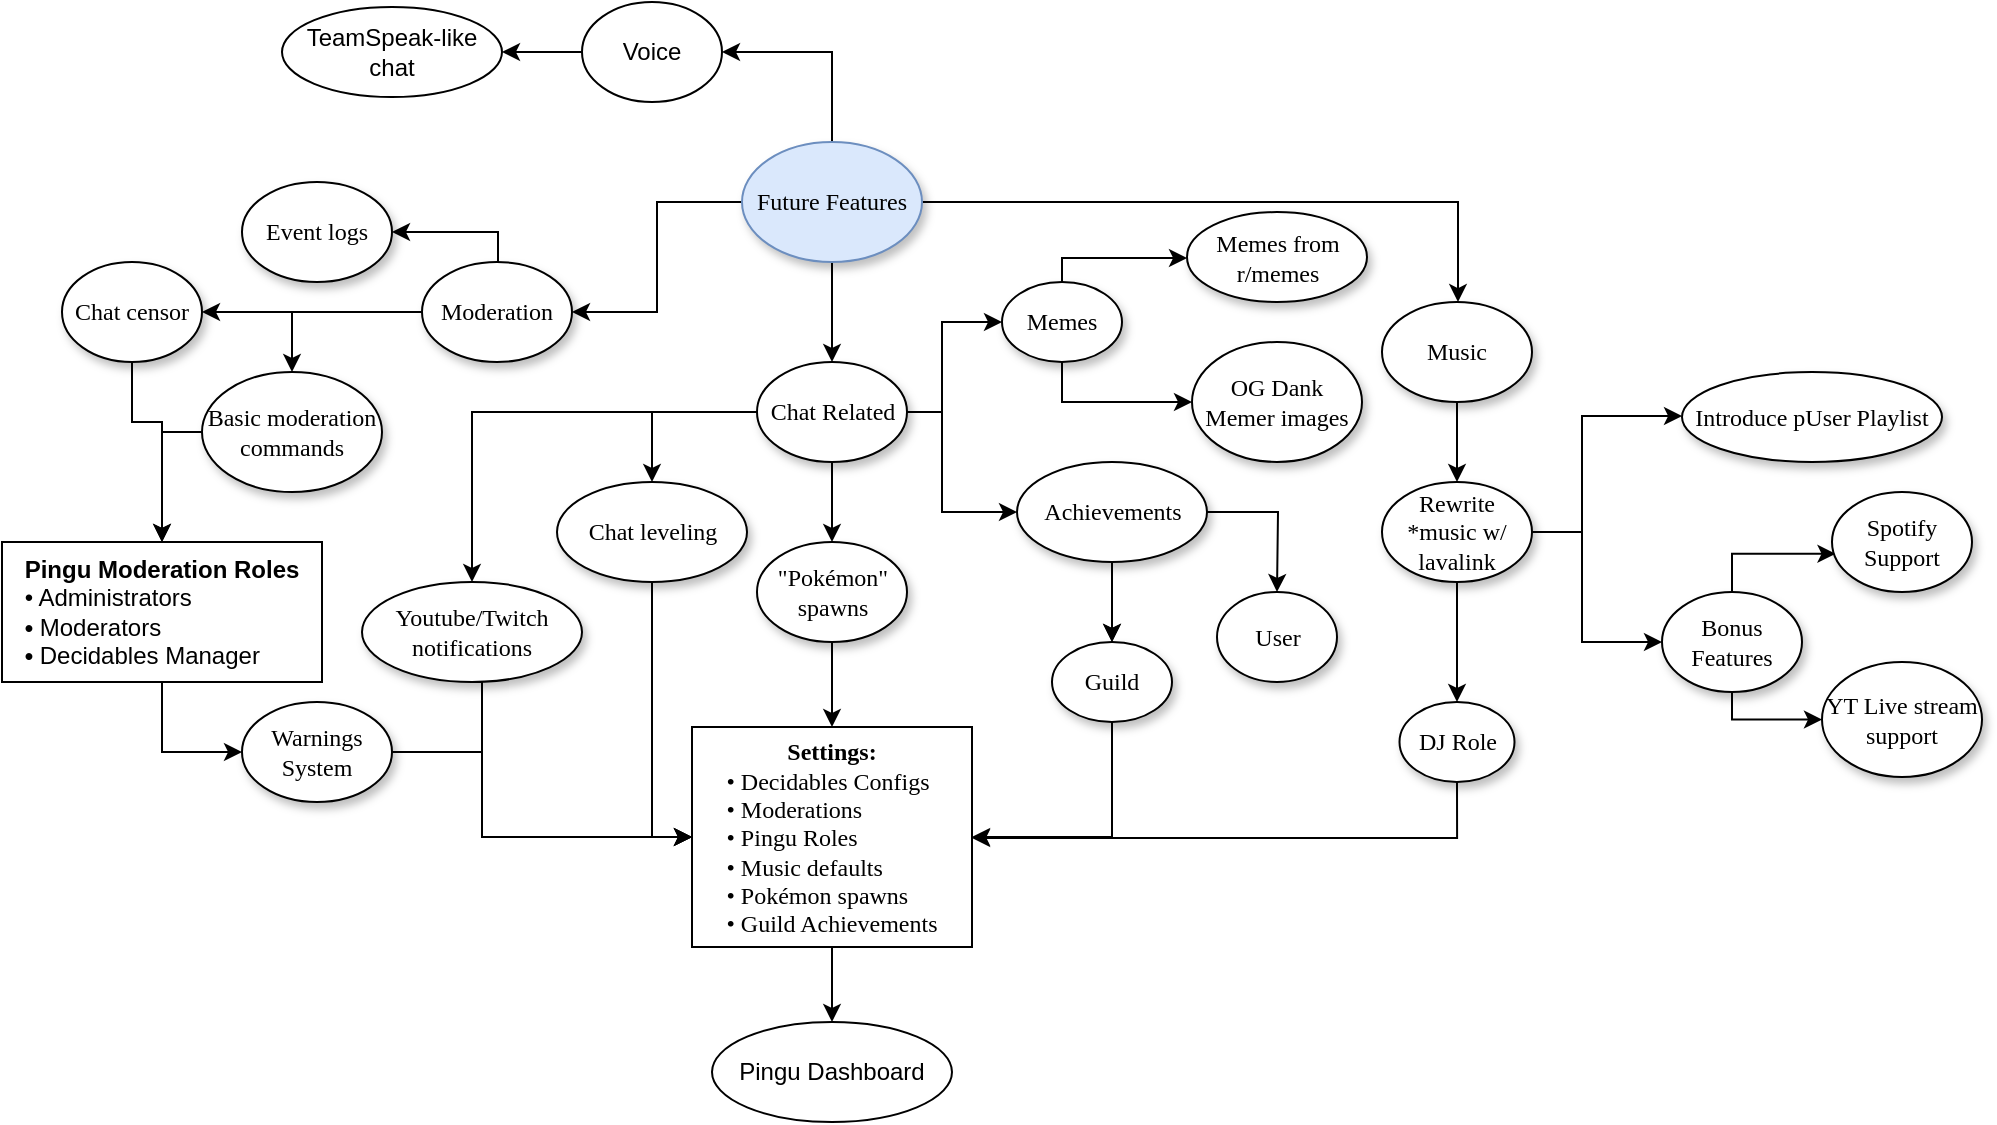 <mxfile version="14.3.2" type="github">
  <diagram name="Page-1" id="42789a77-a242-8287-6e28-9cd8cfd52e62">
    <mxGraphModel dx="1185" dy="635" grid="1" gridSize="10" guides="1" tooltips="1" connect="1" arrows="1" fold="1" page="1" pageScale="1" pageWidth="1100" pageHeight="850" background="#ffffff" math="0" shadow="0">
      <root>
        <mxCell id="0" />
        <mxCell id="1" parent="0" />
        <mxCell id="b5unjpM85PukVAABPI-D-8" value="" style="edgeStyle=orthogonalEdgeStyle;rounded=0;orthogonalLoop=1;jettySize=auto;html=1;" edge="1" parent="1" source="1ea317790d2ca983-1" target="b5unjpM85PukVAABPI-D-1">
          <mxGeometry relative="1" as="geometry">
            <Array as="points">
              <mxPoint x="808" y="120" />
            </Array>
          </mxGeometry>
        </mxCell>
        <mxCell id="b5unjpM85PukVAABPI-D-9" value="" style="edgeStyle=orthogonalEdgeStyle;rounded=0;orthogonalLoop=1;jettySize=auto;html=1;" edge="1" parent="1" source="1ea317790d2ca983-1" target="1ea317790d2ca983-9">
          <mxGeometry relative="1" as="geometry" />
        </mxCell>
        <mxCell id="b5unjpM85PukVAABPI-D-93" style="edgeStyle=orthogonalEdgeStyle;rounded=0;orthogonalLoop=1;jettySize=auto;html=1;exitX=0.5;exitY=1;exitDx=0;exitDy=0;" edge="1" parent="1" source="1ea317790d2ca983-1" target="1ea317790d2ca983-2">
          <mxGeometry relative="1" as="geometry" />
        </mxCell>
        <mxCell id="b5unjpM85PukVAABPI-D-132" style="edgeStyle=orthogonalEdgeStyle;rounded=0;orthogonalLoop=1;jettySize=auto;html=1;exitX=0.5;exitY=0;exitDx=0;exitDy=0;entryX=1;entryY=0.5;entryDx=0;entryDy=0;" edge="1" parent="1" source="1ea317790d2ca983-1" target="b5unjpM85PukVAABPI-D-130">
          <mxGeometry relative="1" as="geometry" />
        </mxCell>
        <mxCell id="1ea317790d2ca983-1" value="Future Features" style="ellipse;whiteSpace=wrap;html=1;rounded=0;shadow=1;comic=0;labelBackgroundColor=none;strokeWidth=1;fontFamily=Verdana;fontSize=12;align=center;fillColor=#dae8fc;strokeColor=#6c8ebf;" parent="1" vertex="1">
          <mxGeometry x="450" y="90" width="90" height="60" as="geometry" />
        </mxCell>
        <mxCell id="b5unjpM85PukVAABPI-D-21" style="edgeStyle=orthogonalEdgeStyle;rounded=0;orthogonalLoop=1;jettySize=auto;html=1;" edge="1" parent="1" source="1ea317790d2ca983-2" target="b5unjpM85PukVAABPI-D-20">
          <mxGeometry relative="1" as="geometry" />
        </mxCell>
        <mxCell id="b5unjpM85PukVAABPI-D-109" style="edgeStyle=orthogonalEdgeStyle;rounded=0;orthogonalLoop=1;jettySize=auto;html=1;exitX=1;exitY=0.5;exitDx=0;exitDy=0;" edge="1" parent="1" source="1ea317790d2ca983-2" target="1ea317790d2ca983-7">
          <mxGeometry relative="1" as="geometry">
            <Array as="points">
              <mxPoint x="550" y="225" />
              <mxPoint x="550" y="275" />
            </Array>
          </mxGeometry>
        </mxCell>
        <mxCell id="b5unjpM85PukVAABPI-D-110" style="edgeStyle=orthogonalEdgeStyle;rounded=0;orthogonalLoop=1;jettySize=auto;html=1;exitX=1;exitY=0.5;exitDx=0;exitDy=0;" edge="1" parent="1" source="1ea317790d2ca983-2" target="b5unjpM85PukVAABPI-D-92">
          <mxGeometry relative="1" as="geometry">
            <Array as="points">
              <mxPoint x="550" y="225" />
              <mxPoint x="550" y="180" />
            </Array>
          </mxGeometry>
        </mxCell>
        <mxCell id="b5unjpM85PukVAABPI-D-136" style="edgeStyle=orthogonalEdgeStyle;rounded=0;orthogonalLoop=1;jettySize=auto;html=1;exitX=0;exitY=0.5;exitDx=0;exitDy=0;entryX=0.5;entryY=0;entryDx=0;entryDy=0;" edge="1" parent="1" source="1ea317790d2ca983-2" target="b5unjpM85PukVAABPI-D-14">
          <mxGeometry relative="1" as="geometry" />
        </mxCell>
        <mxCell id="b5unjpM85PukVAABPI-D-137" style="edgeStyle=orthogonalEdgeStyle;rounded=0;orthogonalLoop=1;jettySize=auto;html=1;exitX=0;exitY=0.5;exitDx=0;exitDy=0;entryX=0.5;entryY=0;entryDx=0;entryDy=0;" edge="1" parent="1" source="1ea317790d2ca983-2" target="b5unjpM85PukVAABPI-D-95">
          <mxGeometry relative="1" as="geometry">
            <Array as="points">
              <mxPoint x="315" y="225" />
            </Array>
          </mxGeometry>
        </mxCell>
        <mxCell id="1ea317790d2ca983-2" value="&lt;span&gt;Chat Related&lt;/span&gt;" style="ellipse;whiteSpace=wrap;html=1;rounded=0;shadow=1;comic=0;labelBackgroundColor=none;strokeWidth=1;fontFamily=Verdana;fontSize=12;align=center;" parent="1" vertex="1">
          <mxGeometry x="457.5" y="200" width="75" height="50" as="geometry" />
        </mxCell>
        <mxCell id="1ea317790d2ca983-4" value="&lt;span&gt;Introduce pUser Playlist&lt;/span&gt;" style="ellipse;whiteSpace=wrap;html=1;rounded=0;shadow=1;comic=0;labelBackgroundColor=none;strokeWidth=1;fontFamily=Verdana;fontSize=12;align=center;" parent="1" vertex="1">
          <mxGeometry x="920" y="205" width="130" height="45" as="geometry" />
        </mxCell>
        <mxCell id="b5unjpM85PukVAABPI-D-113" style="edgeStyle=orthogonalEdgeStyle;rounded=0;orthogonalLoop=1;jettySize=auto;html=1;exitX=0.5;exitY=1;exitDx=0;exitDy=0;" edge="1" parent="1" source="1ea317790d2ca983-7" target="b5unjpM85PukVAABPI-D-37">
          <mxGeometry relative="1" as="geometry" />
        </mxCell>
        <mxCell id="b5unjpM85PukVAABPI-D-115" style="edgeStyle=orthogonalEdgeStyle;rounded=0;orthogonalLoop=1;jettySize=auto;html=1;exitX=1;exitY=0.5;exitDx=0;exitDy=0;entryX=0.5;entryY=0;entryDx=0;entryDy=0;" edge="1" parent="1" source="1ea317790d2ca983-7" target="b5unjpM85PukVAABPI-D-38">
          <mxGeometry relative="1" as="geometry">
            <Array as="points">
              <mxPoint x="718" y="275" />
              <mxPoint x="718" y="275" />
              <mxPoint x="718" y="275" />
            </Array>
          </mxGeometry>
        </mxCell>
        <mxCell id="b5unjpM85PukVAABPI-D-139" value="" style="edgeStyle=orthogonalEdgeStyle;rounded=0;orthogonalLoop=1;jettySize=auto;html=1;" edge="1" parent="1" source="1ea317790d2ca983-7" target="b5unjpM85PukVAABPI-D-37">
          <mxGeometry relative="1" as="geometry" />
        </mxCell>
        <mxCell id="1ea317790d2ca983-7" value="Achievements" style="ellipse;whiteSpace=wrap;html=1;rounded=0;shadow=1;comic=0;labelBackgroundColor=none;strokeWidth=1;fontFamily=Verdana;fontSize=12;align=center;" parent="1" vertex="1">
          <mxGeometry x="587.5" y="250" width="95" height="50" as="geometry" />
        </mxCell>
        <mxCell id="b5unjpM85PukVAABPI-D-119" style="edgeStyle=orthogonalEdgeStyle;rounded=0;orthogonalLoop=1;jettySize=auto;html=1;exitX=0;exitY=0.5;exitDx=0;exitDy=0;entryX=1;entryY=0.5;entryDx=0;entryDy=0;" edge="1" parent="1" source="1ea317790d2ca983-9" target="1ea317790d2ca983-10">
          <mxGeometry relative="1" as="geometry">
            <Array as="points">
              <mxPoint x="328" y="175" />
              <mxPoint x="328" y="135" />
            </Array>
          </mxGeometry>
        </mxCell>
        <mxCell id="b5unjpM85PukVAABPI-D-121" style="edgeStyle=orthogonalEdgeStyle;rounded=0;orthogonalLoop=1;jettySize=auto;html=1;exitX=0;exitY=0.5;exitDx=0;exitDy=0;entryX=0.5;entryY=0;entryDx=0;entryDy=0;" edge="1" parent="1" source="1ea317790d2ca983-9" target="b5unjpM85PukVAABPI-D-4">
          <mxGeometry relative="1" as="geometry" />
        </mxCell>
        <mxCell id="b5unjpM85PukVAABPI-D-122" style="edgeStyle=orthogonalEdgeStyle;rounded=0;orthogonalLoop=1;jettySize=auto;html=1;exitX=0;exitY=0.5;exitDx=0;exitDy=0;entryX=1;entryY=0.5;entryDx=0;entryDy=0;" edge="1" parent="1" source="1ea317790d2ca983-9" target="b5unjpM85PukVAABPI-D-116">
          <mxGeometry relative="1" as="geometry" />
        </mxCell>
        <mxCell id="1ea317790d2ca983-9" value="Moderation" style="ellipse;whiteSpace=wrap;html=1;rounded=0;shadow=1;comic=0;labelBackgroundColor=none;strokeWidth=1;fontFamily=Verdana;fontSize=12;align=center;" parent="1" vertex="1">
          <mxGeometry x="290" y="150" width="75" height="50" as="geometry" />
        </mxCell>
        <mxCell id="1ea317790d2ca983-10" value="&lt;span&gt;Event logs&lt;/span&gt;" style="ellipse;whiteSpace=wrap;html=1;rounded=0;shadow=1;comic=0;labelBackgroundColor=none;strokeWidth=1;fontFamily=Verdana;fontSize=12;align=center;" parent="1" vertex="1">
          <mxGeometry x="200" y="110" width="75" height="50" as="geometry" />
        </mxCell>
        <mxCell id="b5unjpM85PukVAABPI-D-45" style="edgeStyle=orthogonalEdgeStyle;rounded=0;orthogonalLoop=1;jettySize=auto;html=1;exitX=0.5;exitY=1;exitDx=0;exitDy=0;" edge="1" parent="1" source="b5unjpM85PukVAABPI-D-1" target="1ea317790d2ca983-3">
          <mxGeometry relative="1" as="geometry">
            <mxPoint x="807.5" y="322.5" as="sourcePoint" />
          </mxGeometry>
        </mxCell>
        <mxCell id="b5unjpM85PukVAABPI-D-1" value="&lt;span&gt;Music&lt;/span&gt;" style="ellipse;whiteSpace=wrap;html=1;rounded=0;shadow=1;comic=0;labelBackgroundColor=none;strokeWidth=1;fontFamily=Verdana;fontSize=12;align=center;fontStyle=0" vertex="1" parent="1">
          <mxGeometry x="770" y="170" width="75" height="50" as="geometry" />
        </mxCell>
        <mxCell id="b5unjpM85PukVAABPI-D-46" style="edgeStyle=orthogonalEdgeStyle;rounded=0;orthogonalLoop=1;jettySize=auto;html=1;" edge="1" parent="1" source="1ea317790d2ca983-3" target="1ea317790d2ca983-4">
          <mxGeometry relative="1" as="geometry">
            <Array as="points">
              <mxPoint x="870" y="285" />
              <mxPoint x="870" y="227" />
            </Array>
          </mxGeometry>
        </mxCell>
        <mxCell id="b5unjpM85PukVAABPI-D-48" style="edgeStyle=orthogonalEdgeStyle;rounded=0;orthogonalLoop=1;jettySize=auto;html=1;entryX=0.5;entryY=0;entryDx=0;entryDy=0;" edge="1" parent="1" source="1ea317790d2ca983-3" target="b5unjpM85PukVAABPI-D-47">
          <mxGeometry relative="1" as="geometry" />
        </mxCell>
        <mxCell id="b5unjpM85PukVAABPI-D-86" style="edgeStyle=orthogonalEdgeStyle;rounded=0;orthogonalLoop=1;jettySize=auto;html=1;exitX=1;exitY=0.5;exitDx=0;exitDy=0;" edge="1" parent="1" source="1ea317790d2ca983-3" target="b5unjpM85PukVAABPI-D-85">
          <mxGeometry relative="1" as="geometry">
            <Array as="points">
              <mxPoint x="870" y="285" />
              <mxPoint x="870" y="340" />
            </Array>
          </mxGeometry>
        </mxCell>
        <mxCell id="1ea317790d2ca983-3" value="&lt;span&gt;Rewrite *music w/ lavalink&lt;/span&gt;" style="ellipse;whiteSpace=wrap;html=1;rounded=0;shadow=1;comic=0;labelBackgroundColor=none;strokeWidth=1;fontFamily=Verdana;fontSize=12;align=center;" parent="1" vertex="1">
          <mxGeometry x="770" y="260" width="75" height="50" as="geometry" />
        </mxCell>
        <mxCell id="b5unjpM85PukVAABPI-D-125" style="edgeStyle=orthogonalEdgeStyle;rounded=0;orthogonalLoop=1;jettySize=auto;html=1;exitX=0;exitY=0.5;exitDx=0;exitDy=0;" edge="1" parent="1" source="b5unjpM85PukVAABPI-D-4" target="b5unjpM85PukVAABPI-D-27">
          <mxGeometry relative="1" as="geometry" />
        </mxCell>
        <mxCell id="b5unjpM85PukVAABPI-D-4" value="&lt;span&gt;Basic moderation commands&lt;/span&gt;" style="ellipse;whiteSpace=wrap;html=1;rounded=0;shadow=1;comic=0;labelBackgroundColor=none;strokeWidth=1;fontFamily=Verdana;fontSize=12;align=center;" vertex="1" parent="1">
          <mxGeometry x="180" y="205" width="90" height="60" as="geometry" />
        </mxCell>
        <mxCell id="b5unjpM85PukVAABPI-D-141" style="edgeStyle=orthogonalEdgeStyle;rounded=0;orthogonalLoop=1;jettySize=auto;html=1;entryX=0;entryY=0.5;entryDx=0;entryDy=0;" edge="1" parent="1" source="b5unjpM85PukVAABPI-D-14" target="b5unjpM85PukVAABPI-D-28">
          <mxGeometry relative="1" as="geometry" />
        </mxCell>
        <mxCell id="b5unjpM85PukVAABPI-D-14" value="Chat leveling" style="ellipse;whiteSpace=wrap;html=1;rounded=0;shadow=1;comic=0;labelBackgroundColor=none;strokeWidth=1;fontFamily=Verdana;fontSize=12;align=center;" vertex="1" parent="1">
          <mxGeometry x="357.5" y="260" width="95" height="50" as="geometry" />
        </mxCell>
        <mxCell id="b5unjpM85PukVAABPI-D-69" style="edgeStyle=orthogonalEdgeStyle;rounded=0;orthogonalLoop=1;jettySize=auto;html=1;" edge="1" parent="1" source="b5unjpM85PukVAABPI-D-20" target="b5unjpM85PukVAABPI-D-28">
          <mxGeometry relative="1" as="geometry" />
        </mxCell>
        <mxCell id="b5unjpM85PukVAABPI-D-20" value="&lt;span&gt;&quot;Pokémon&quot; spawns&lt;/span&gt;" style="ellipse;whiteSpace=wrap;html=1;rounded=0;shadow=1;comic=0;labelBackgroundColor=none;strokeWidth=1;fontFamily=Verdana;fontSize=12;align=center;" vertex="1" parent="1">
          <mxGeometry x="457.5" y="290" width="75" height="50" as="geometry" />
        </mxCell>
        <mxCell id="b5unjpM85PukVAABPI-D-126" style="edgeStyle=orthogonalEdgeStyle;rounded=0;orthogonalLoop=1;jettySize=auto;html=1;exitX=0.5;exitY=1;exitDx=0;exitDy=0;entryX=0;entryY=0.5;entryDx=0;entryDy=0;" edge="1" parent="1" source="b5unjpM85PukVAABPI-D-27" target="b5unjpM85PukVAABPI-D-123">
          <mxGeometry relative="1" as="geometry">
            <Array as="points">
              <mxPoint x="160" y="395" />
            </Array>
          </mxGeometry>
        </mxCell>
        <mxCell id="b5unjpM85PukVAABPI-D-27" value="&lt;span&gt;Pingu Moderation Roles&lt;br&gt;&lt;div style=&quot;text-align: left&quot;&gt;&lt;span style=&quot;font-weight: 400&quot;&gt;• Administrators&lt;/span&gt;&lt;/div&gt;&lt;/span&gt;&lt;span style=&quot;font-weight: 400&quot;&gt;&lt;div style=&quot;text-align: left&quot;&gt;&lt;span style=&quot;font-weight: bold&quot;&gt;• &lt;/span&gt;&lt;span&gt;Moderators&lt;/span&gt;&lt;/div&gt;&lt;/span&gt;&lt;span style=&quot;font-weight: normal&quot;&gt;&lt;div style=&quot;text-align: left&quot;&gt;&lt;span style=&quot;font-weight: bold&quot;&gt;• &lt;/span&gt;&lt;span&gt;Decidables Manager&lt;/span&gt;&lt;/div&gt;&lt;/span&gt;&lt;span style=&quot;color: rgba(0 , 0 , 0 , 0) ; font-family: monospace ; font-size: 0px&quot;&gt;• Oug%3CmxGraphModel%3E%3Croot%3E%3CmxCell%20id%3D%220%22%2F%3E%3CmxCell%20id%3D%221%22%20parent%3D%220%22%2F%3E%3CmxCell%20id%3D%222%22%20value%3D%22%26lt%3Bspan%26gt%3BMusic%26lt%3B%2Fspan%26gt%3B%22%20style%3D%22ellipse%3BwhiteSpace%3Dwrap%3Bhtml%3D1%3Brounded%3D0%3Bshadow%3D1%3Bcomic%3D0%3BlabelBackgroundColor%3Dnone%3BstrokeWidth%3D1%3BfontFamily%3DVerdana%3BfontSize%3D12%3Balign%3Dcenter%3B%22%20vertex%3D%221%22%20parent%3D%221%22%3E%3CmxGeometry%20x%3D%22615%22%20y%3D%2285%22%20width%3D%2275%22%20height%3D%2250%22%20as%3D%22geometry%22%2F%3E%3C%2FmxCell%3E%3C%2Froot%3E%3C%2FmxGraphModel%3EeeeeeeeBeeetererereyree&lt;/span&gt;" style="whiteSpace=wrap;html=1;align=center;fontStyle=1;verticalAlign=top;" vertex="1" parent="1">
          <mxGeometry x="80" y="290" width="160" height="70" as="geometry" />
        </mxCell>
        <mxCell id="b5unjpM85PukVAABPI-D-135" style="edgeStyle=orthogonalEdgeStyle;rounded=0;orthogonalLoop=1;jettySize=auto;html=1;exitX=0.5;exitY=1;exitDx=0;exitDy=0;entryX=0.5;entryY=0;entryDx=0;entryDy=0;" edge="1" parent="1" source="b5unjpM85PukVAABPI-D-28" target="b5unjpM85PukVAABPI-D-134">
          <mxGeometry relative="1" as="geometry" />
        </mxCell>
        <mxCell id="b5unjpM85PukVAABPI-D-28" value="&lt;b&gt;&lt;span style=&quot;font-family: &amp;#34;verdana&amp;#34;&quot;&gt;Settings:&lt;/span&gt;&lt;br style=&quot;font-family: &amp;#34;verdana&amp;#34;&quot;&gt;&lt;div style=&quot;text-align: left&quot;&gt;&lt;span style=&quot;font-family: &amp;#34;verdana&amp;#34; ; font-weight: normal&quot;&gt;• Decidables Configs&lt;/span&gt;&lt;/div&gt;&lt;/b&gt;&lt;span style=&quot;font-family: &amp;#34;verdana&amp;#34;&quot;&gt;&lt;div style=&quot;text-align: left&quot;&gt;&lt;span&gt;• Moderations&lt;/span&gt;&lt;/div&gt;&lt;div style=&quot;text-align: left&quot;&gt;&lt;span&gt;• Pingu Roles&lt;/span&gt;&lt;/div&gt;&lt;/span&gt;&lt;span style=&quot;font-family: &amp;#34;verdana&amp;#34;&quot;&gt;&lt;div style=&quot;text-align: left&quot;&gt;&lt;span&gt;• Music defaults&lt;/span&gt;&lt;/div&gt;&lt;/span&gt;&lt;div style=&quot;text-align: left ; font-family: &amp;#34;verdana&amp;#34;&quot;&gt;• Pokémon spawns&lt;/div&gt;&lt;div style=&quot;text-align: left ; font-family: &amp;#34;verdana&amp;#34;&quot;&gt;• Guild Achievements&lt;/div&gt;" style="whiteSpace=wrap;html=1;strokeColor=#000000;align=center;" vertex="1" parent="1">
          <mxGeometry x="425" y="382.5" width="140" height="110" as="geometry" />
        </mxCell>
        <mxCell id="b5unjpM85PukVAABPI-D-38" value="User" style="ellipse;whiteSpace=wrap;html=1;rounded=0;shadow=1;comic=0;labelBackgroundColor=none;strokeWidth=1;fontFamily=Verdana;fontSize=12;align=center;" vertex="1" parent="1">
          <mxGeometry x="687.5" y="315" width="60" height="45" as="geometry" />
        </mxCell>
        <mxCell id="b5unjpM85PukVAABPI-D-78" style="edgeStyle=orthogonalEdgeStyle;rounded=0;orthogonalLoop=1;jettySize=auto;html=1;" edge="1" parent="1" source="b5unjpM85PukVAABPI-D-47" target="b5unjpM85PukVAABPI-D-28">
          <mxGeometry relative="1" as="geometry">
            <Array as="points">
              <mxPoint x="808" y="438" />
            </Array>
          </mxGeometry>
        </mxCell>
        <mxCell id="b5unjpM85PukVAABPI-D-47" value="DJ Role" style="ellipse;whiteSpace=wrap;html=1;rounded=0;shadow=1;comic=0;labelBackgroundColor=none;strokeWidth=1;fontFamily=Verdana;fontSize=12;align=center;" vertex="1" parent="1">
          <mxGeometry x="778.75" y="370" width="57.5" height="40" as="geometry" />
        </mxCell>
        <mxCell id="b5unjpM85PukVAABPI-D-114" style="edgeStyle=orthogonalEdgeStyle;rounded=0;orthogonalLoop=1;jettySize=auto;html=1;exitX=0.5;exitY=1;exitDx=0;exitDy=0;entryX=1;entryY=0.5;entryDx=0;entryDy=0;" edge="1" parent="1" source="b5unjpM85PukVAABPI-D-37" target="b5unjpM85PukVAABPI-D-28">
          <mxGeometry relative="1" as="geometry" />
        </mxCell>
        <mxCell id="b5unjpM85PukVAABPI-D-37" value="Guild" style="ellipse;whiteSpace=wrap;html=1;rounded=0;shadow=1;comic=0;labelBackgroundColor=none;strokeWidth=1;fontFamily=Verdana;fontSize=12;align=center;" vertex="1" parent="1">
          <mxGeometry x="605" y="340" width="60" height="40" as="geometry" />
        </mxCell>
        <mxCell id="b5unjpM85PukVAABPI-D-89" style="edgeStyle=orthogonalEdgeStyle;rounded=0;orthogonalLoop=1;jettySize=auto;html=1;exitX=0.5;exitY=1;exitDx=0;exitDy=0;entryX=0;entryY=0.5;entryDx=0;entryDy=0;" edge="1" parent="1" source="b5unjpM85PukVAABPI-D-85" target="b5unjpM85PukVAABPI-D-88">
          <mxGeometry relative="1" as="geometry">
            <mxPoint x="950" y="435" as="targetPoint" />
            <Array as="points">
              <mxPoint x="945" y="379" />
            </Array>
          </mxGeometry>
        </mxCell>
        <mxCell id="b5unjpM85PukVAABPI-D-90" style="edgeStyle=orthogonalEdgeStyle;rounded=0;orthogonalLoop=1;jettySize=auto;html=1;exitX=0.5;exitY=0;exitDx=0;exitDy=0;entryX=0.025;entryY=0.618;entryDx=0;entryDy=0;entryPerimeter=0;" edge="1" parent="1" source="b5unjpM85PukVAABPI-D-85" target="b5unjpM85PukVAABPI-D-87">
          <mxGeometry relative="1" as="geometry">
            <Array as="points">
              <mxPoint x="945" y="296" />
            </Array>
          </mxGeometry>
        </mxCell>
        <mxCell id="b5unjpM85PukVAABPI-D-85" value="Bonus Features" style="ellipse;whiteSpace=wrap;html=1;rounded=0;shadow=1;comic=0;labelBackgroundColor=none;strokeWidth=1;fontFamily=Verdana;fontSize=12;align=center;" vertex="1" parent="1">
          <mxGeometry x="910" y="315" width="70" height="50" as="geometry" />
        </mxCell>
        <mxCell id="b5unjpM85PukVAABPI-D-87" value="Spotify Support" style="ellipse;whiteSpace=wrap;html=1;rounded=0;shadow=1;comic=0;labelBackgroundColor=none;strokeWidth=1;fontFamily=Verdana;fontSize=12;align=center;" vertex="1" parent="1">
          <mxGeometry x="995" y="265" width="70" height="50" as="geometry" />
        </mxCell>
        <mxCell id="b5unjpM85PukVAABPI-D-88" value="YT Live stream support" style="ellipse;whiteSpace=wrap;html=1;rounded=0;shadow=1;comic=0;labelBackgroundColor=none;strokeWidth=1;fontFamily=Verdana;fontSize=12;align=center;" vertex="1" parent="1">
          <mxGeometry x="990" y="350" width="80" height="57.5" as="geometry" />
        </mxCell>
        <mxCell id="b5unjpM85PukVAABPI-D-111" style="edgeStyle=orthogonalEdgeStyle;rounded=0;orthogonalLoop=1;jettySize=auto;html=1;exitX=0.5;exitY=0;exitDx=0;exitDy=0;" edge="1" parent="1" source="b5unjpM85PukVAABPI-D-92" target="b5unjpM85PukVAABPI-D-103">
          <mxGeometry relative="1" as="geometry">
            <Array as="points">
              <mxPoint x="610" y="148" />
            </Array>
          </mxGeometry>
        </mxCell>
        <mxCell id="b5unjpM85PukVAABPI-D-112" style="edgeStyle=orthogonalEdgeStyle;rounded=0;orthogonalLoop=1;jettySize=auto;html=1;exitX=0.5;exitY=1;exitDx=0;exitDy=0;" edge="1" parent="1" source="b5unjpM85PukVAABPI-D-92" target="b5unjpM85PukVAABPI-D-105">
          <mxGeometry relative="1" as="geometry" />
        </mxCell>
        <mxCell id="b5unjpM85PukVAABPI-D-92" value="Memes" style="ellipse;whiteSpace=wrap;html=1;rounded=0;shadow=1;comic=0;labelBackgroundColor=none;strokeWidth=1;fontFamily=Verdana;fontSize=12;align=center;" vertex="1" parent="1">
          <mxGeometry x="580" y="160" width="60" height="40" as="geometry" />
        </mxCell>
        <mxCell id="b5unjpM85PukVAABPI-D-142" style="edgeStyle=orthogonalEdgeStyle;rounded=0;orthogonalLoop=1;jettySize=auto;html=1;exitX=0.5;exitY=1;exitDx=0;exitDy=0;entryX=0;entryY=0.5;entryDx=0;entryDy=0;" edge="1" parent="1" source="b5unjpM85PukVAABPI-D-95" target="b5unjpM85PukVAABPI-D-28">
          <mxGeometry relative="1" as="geometry">
            <Array as="points">
              <mxPoint x="320" y="360" />
              <mxPoint x="320" y="438" />
            </Array>
          </mxGeometry>
        </mxCell>
        <mxCell id="b5unjpM85PukVAABPI-D-95" value="Youtube/Twitch notifications" style="ellipse;whiteSpace=wrap;html=1;rounded=0;shadow=1;comic=0;labelBackgroundColor=none;strokeWidth=1;fontFamily=Verdana;fontSize=12;align=center;" vertex="1" parent="1">
          <mxGeometry x="260" y="310" width="110" height="50" as="geometry" />
        </mxCell>
        <mxCell id="b5unjpM85PukVAABPI-D-103" value="Memes from r/memes" style="ellipse;whiteSpace=wrap;html=1;rounded=0;shadow=1;comic=0;labelBackgroundColor=none;strokeWidth=1;fontFamily=Verdana;fontSize=12;align=center;" vertex="1" parent="1">
          <mxGeometry x="672.5" y="125" width="90" height="45" as="geometry" />
        </mxCell>
        <mxCell id="b5unjpM85PukVAABPI-D-105" value="OG Dank Memer images" style="ellipse;whiteSpace=wrap;html=1;rounded=0;shadow=1;comic=0;labelBackgroundColor=none;strokeWidth=1;fontFamily=Verdana;fontSize=12;align=center;" vertex="1" parent="1">
          <mxGeometry x="675" y="190" width="85" height="60" as="geometry" />
        </mxCell>
        <mxCell id="b5unjpM85PukVAABPI-D-140" style="edgeStyle=orthogonalEdgeStyle;rounded=0;orthogonalLoop=1;jettySize=auto;html=1;exitX=0.5;exitY=1;exitDx=0;exitDy=0;entryX=0.5;entryY=0;entryDx=0;entryDy=0;" edge="1" parent="1" source="b5unjpM85PukVAABPI-D-116" target="b5unjpM85PukVAABPI-D-27">
          <mxGeometry relative="1" as="geometry">
            <Array as="points">
              <mxPoint x="145" y="230" />
              <mxPoint x="160" y="230" />
            </Array>
          </mxGeometry>
        </mxCell>
        <mxCell id="b5unjpM85PukVAABPI-D-116" value="&lt;span&gt;Chat censor&lt;/span&gt;" style="ellipse;whiteSpace=wrap;html=1;rounded=0;shadow=1;comic=0;labelBackgroundColor=none;strokeWidth=1;fontFamily=Verdana;fontSize=12;align=center;" vertex="1" parent="1">
          <mxGeometry x="110" y="150" width="70" height="50" as="geometry" />
        </mxCell>
        <mxCell id="b5unjpM85PukVAABPI-D-144" style="edgeStyle=orthogonalEdgeStyle;rounded=0;orthogonalLoop=1;jettySize=auto;html=1;exitX=1;exitY=0.5;exitDx=0;exitDy=0;entryX=0;entryY=0.5;entryDx=0;entryDy=0;" edge="1" parent="1" source="b5unjpM85PukVAABPI-D-123" target="b5unjpM85PukVAABPI-D-28">
          <mxGeometry relative="1" as="geometry">
            <Array as="points">
              <mxPoint x="320" y="395" />
              <mxPoint x="320" y="438" />
            </Array>
          </mxGeometry>
        </mxCell>
        <mxCell id="b5unjpM85PukVAABPI-D-123" value="&lt;span&gt;Warnings System&lt;/span&gt;" style="ellipse;whiteSpace=wrap;html=1;rounded=0;shadow=1;comic=0;labelBackgroundColor=none;strokeWidth=1;fontFamily=Verdana;fontSize=12;align=center;" vertex="1" parent="1">
          <mxGeometry x="200" y="370" width="75" height="50" as="geometry" />
        </mxCell>
        <mxCell id="b5unjpM85PukVAABPI-D-133" style="edgeStyle=orthogonalEdgeStyle;rounded=0;orthogonalLoop=1;jettySize=auto;html=1;exitX=0;exitY=0.5;exitDx=0;exitDy=0;entryX=1;entryY=0.5;entryDx=0;entryDy=0;" edge="1" parent="1" source="b5unjpM85PukVAABPI-D-130" target="b5unjpM85PukVAABPI-D-131">
          <mxGeometry relative="1" as="geometry" />
        </mxCell>
        <mxCell id="b5unjpM85PukVAABPI-D-130" value="Voice" style="ellipse;whiteSpace=wrap;html=1;strokeColor=#000000;align=center;" vertex="1" parent="1">
          <mxGeometry x="370" y="20" width="70" height="50" as="geometry" />
        </mxCell>
        <mxCell id="b5unjpM85PukVAABPI-D-131" value="TeamSpeak-like chat" style="ellipse;whiteSpace=wrap;html=1;strokeColor=#000000;align=center;" vertex="1" parent="1">
          <mxGeometry x="220" y="22.5" width="110" height="45" as="geometry" />
        </mxCell>
        <mxCell id="b5unjpM85PukVAABPI-D-134" value="Pingu Dashboard" style="ellipse;whiteSpace=wrap;html=1;strokeColor=#000000;align=center;" vertex="1" parent="1">
          <mxGeometry x="435" y="530" width="120" height="50" as="geometry" />
        </mxCell>
      </root>
    </mxGraphModel>
  </diagram>
</mxfile>
